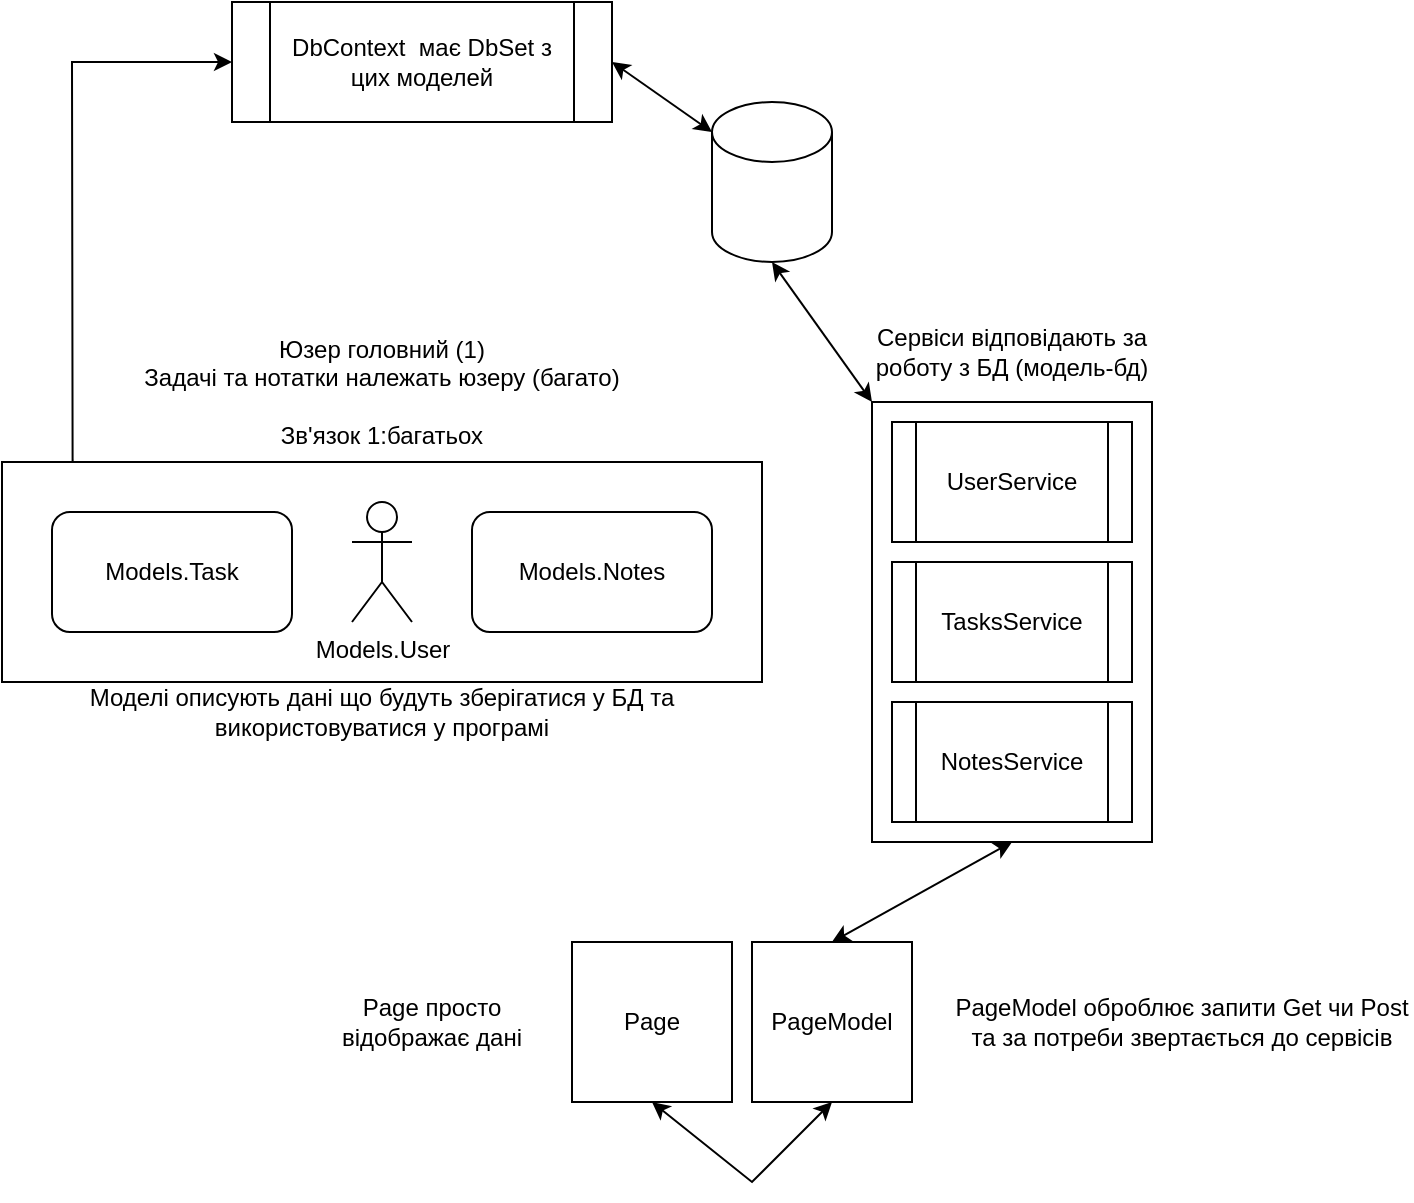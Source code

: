 <mxfile version="21.1.7" type="device">
  <diagram name="Сторінка-1" id="swwp-3di2CindniWJhl5">
    <mxGraphModel dx="1136" dy="1823" grid="1" gridSize="10" guides="1" tooltips="1" connect="1" arrows="1" fold="1" page="1" pageScale="1" pageWidth="827" pageHeight="1169" math="0" shadow="0">
      <root>
        <mxCell id="0" />
        <mxCell id="1" parent="0" />
        <mxCell id="kIK5xhCgO_ZRWYX-LJQb-4" value="Юзер головний (1)&lt;br&gt;Задачі та нотатки належать юзеру (багато)&lt;br&gt;&lt;br&gt;Зв&#39;язок 1:багатьох" style="text;html=1;strokeColor=none;fillColor=none;align=center;verticalAlign=middle;whiteSpace=wrap;rounded=0;" vertex="1" parent="1">
          <mxGeometry x="65" y="110" width="320" height="70" as="geometry" />
        </mxCell>
        <mxCell id="kIK5xhCgO_ZRWYX-LJQb-10" value="Моделі описують дані що будуть зберігатися у БД та використовуватися у програмі" style="text;html=1;strokeColor=none;fillColor=none;align=center;verticalAlign=middle;whiteSpace=wrap;rounded=0;" vertex="1" parent="1">
          <mxGeometry x="70" y="290" width="310" height="30" as="geometry" />
        </mxCell>
        <mxCell id="kIK5xhCgO_ZRWYX-LJQb-11" value="Сервіси відповідають за роботу з БД (модель-бд)" style="text;html=1;strokeColor=none;fillColor=none;align=center;verticalAlign=middle;whiteSpace=wrap;rounded=0;" vertex="1" parent="1">
          <mxGeometry x="470" y="110" width="140" height="30" as="geometry" />
        </mxCell>
        <mxCell id="kIK5xhCgO_ZRWYX-LJQb-12" value="" style="shape=cylinder3;whiteSpace=wrap;html=1;boundedLbl=1;backgroundOutline=1;size=15;" vertex="1" parent="1">
          <mxGeometry x="390" width="60" height="80" as="geometry" />
        </mxCell>
        <mxCell id="kIK5xhCgO_ZRWYX-LJQb-13" value="Page" style="whiteSpace=wrap;html=1;aspect=fixed;" vertex="1" parent="1">
          <mxGeometry x="320" y="420" width="80" height="80" as="geometry" />
        </mxCell>
        <mxCell id="kIK5xhCgO_ZRWYX-LJQb-14" value="PageModel" style="whiteSpace=wrap;html=1;aspect=fixed;" vertex="1" parent="1">
          <mxGeometry x="410" y="420" width="80" height="80" as="geometry" />
        </mxCell>
        <mxCell id="kIK5xhCgO_ZRWYX-LJQb-15" value="Page просто відображає дані" style="text;html=1;strokeColor=none;fillColor=none;align=center;verticalAlign=middle;whiteSpace=wrap;rounded=0;" vertex="1" parent="1">
          <mxGeometry x="190" y="445" width="120" height="30" as="geometry" />
        </mxCell>
        <mxCell id="kIK5xhCgO_ZRWYX-LJQb-16" value="PageModel оброблює запити Get чи Post та за потреби звертається до сервісів" style="text;html=1;strokeColor=none;fillColor=none;align=center;verticalAlign=middle;whiteSpace=wrap;rounded=0;" vertex="1" parent="1">
          <mxGeometry x="510" y="445" width="230" height="30" as="geometry" />
        </mxCell>
        <mxCell id="kIK5xhCgO_ZRWYX-LJQb-20" value="" style="endArrow=classic;startArrow=classic;html=1;rounded=0;entryX=0.5;entryY=1;entryDx=0;entryDy=0;exitX=0.5;exitY=1;exitDx=0;exitDy=0;" edge="1" parent="1" source="kIK5xhCgO_ZRWYX-LJQb-13" target="kIK5xhCgO_ZRWYX-LJQb-14">
          <mxGeometry width="50" height="50" relative="1" as="geometry">
            <mxPoint x="380" y="570" as="sourcePoint" />
            <mxPoint x="430" y="520" as="targetPoint" />
            <Array as="points">
              <mxPoint x="410" y="540" />
            </Array>
          </mxGeometry>
        </mxCell>
        <mxCell id="kIK5xhCgO_ZRWYX-LJQb-21" value="" style="endArrow=classic;startArrow=classic;html=1;rounded=0;exitX=0.5;exitY=0;exitDx=0;exitDy=0;entryX=0.5;entryY=1;entryDx=0;entryDy=0;" edge="1" parent="1" source="kIK5xhCgO_ZRWYX-LJQb-14" target="kIK5xhCgO_ZRWYX-LJQb-22">
          <mxGeometry width="50" height="50" relative="1" as="geometry">
            <mxPoint x="460" y="410" as="sourcePoint" />
            <mxPoint x="530" y="380" as="targetPoint" />
          </mxGeometry>
        </mxCell>
        <mxCell id="kIK5xhCgO_ZRWYX-LJQb-23" value="" style="group" vertex="1" connectable="0" parent="1">
          <mxGeometry x="470" y="150" width="140" height="220" as="geometry" />
        </mxCell>
        <mxCell id="kIK5xhCgO_ZRWYX-LJQb-22" value="" style="rounded=0;whiteSpace=wrap;html=1;" vertex="1" parent="kIK5xhCgO_ZRWYX-LJQb-23">
          <mxGeometry width="140" height="220" as="geometry" />
        </mxCell>
        <mxCell id="kIK5xhCgO_ZRWYX-LJQb-6" value="UserService" style="shape=process;whiteSpace=wrap;html=1;backgroundOutline=1;" vertex="1" parent="kIK5xhCgO_ZRWYX-LJQb-23">
          <mxGeometry x="10" y="10" width="120" height="60" as="geometry" />
        </mxCell>
        <mxCell id="kIK5xhCgO_ZRWYX-LJQb-7" value="NotesService" style="shape=process;whiteSpace=wrap;html=1;backgroundOutline=1;" vertex="1" parent="kIK5xhCgO_ZRWYX-LJQb-23">
          <mxGeometry x="10" y="150" width="120" height="60" as="geometry" />
        </mxCell>
        <mxCell id="kIK5xhCgO_ZRWYX-LJQb-8" value="TasksService" style="shape=process;whiteSpace=wrap;html=1;backgroundOutline=1;" vertex="1" parent="kIK5xhCgO_ZRWYX-LJQb-23">
          <mxGeometry x="10" y="80" width="120" height="60" as="geometry" />
        </mxCell>
        <mxCell id="kIK5xhCgO_ZRWYX-LJQb-25" value="" style="endArrow=classic;startArrow=classic;html=1;rounded=0;entryX=0.5;entryY=1;entryDx=0;entryDy=0;entryPerimeter=0;exitX=0;exitY=0;exitDx=0;exitDy=0;" edge="1" parent="1" source="kIK5xhCgO_ZRWYX-LJQb-22" target="kIK5xhCgO_ZRWYX-LJQb-12">
          <mxGeometry width="50" height="50" relative="1" as="geometry">
            <mxPoint x="395" y="160" as="sourcePoint" />
            <mxPoint x="445" y="110" as="targetPoint" />
          </mxGeometry>
        </mxCell>
        <mxCell id="kIK5xhCgO_ZRWYX-LJQb-29" value="" style="group" vertex="1" connectable="0" parent="1">
          <mxGeometry x="35" y="180" width="380" height="110" as="geometry" />
        </mxCell>
        <mxCell id="kIK5xhCgO_ZRWYX-LJQb-28" value="" style="rounded=0;whiteSpace=wrap;html=1;" vertex="1" parent="kIK5xhCgO_ZRWYX-LJQb-29">
          <mxGeometry width="380" height="110" as="geometry" />
        </mxCell>
        <mxCell id="kIK5xhCgO_ZRWYX-LJQb-1" value="Models.User" style="shape=umlActor;verticalLabelPosition=bottom;verticalAlign=top;html=1;outlineConnect=0;" vertex="1" parent="kIK5xhCgO_ZRWYX-LJQb-29">
          <mxGeometry x="175" y="20" width="30" height="60" as="geometry" />
        </mxCell>
        <mxCell id="kIK5xhCgO_ZRWYX-LJQb-2" value="Models.Task" style="rounded=1;whiteSpace=wrap;html=1;" vertex="1" parent="kIK5xhCgO_ZRWYX-LJQb-29">
          <mxGeometry x="25" y="25" width="120" height="60" as="geometry" />
        </mxCell>
        <mxCell id="kIK5xhCgO_ZRWYX-LJQb-3" value="Models.Notes" style="rounded=1;whiteSpace=wrap;html=1;" vertex="1" parent="kIK5xhCgO_ZRWYX-LJQb-29">
          <mxGeometry x="235" y="25" width="120" height="60" as="geometry" />
        </mxCell>
        <mxCell id="kIK5xhCgO_ZRWYX-LJQb-30" value="DbContext&amp;nbsp; має DbSet з цих моделей" style="shape=process;whiteSpace=wrap;html=1;backgroundOutline=1;" vertex="1" parent="1">
          <mxGeometry x="150" y="-50" width="190" height="60" as="geometry" />
        </mxCell>
        <mxCell id="kIK5xhCgO_ZRWYX-LJQb-34" style="edgeStyle=orthogonalEdgeStyle;rounded=0;orthogonalLoop=1;jettySize=auto;html=1;entryX=0;entryY=0.5;entryDx=0;entryDy=0;exitX=0.093;exitY=-0.011;exitDx=0;exitDy=0;exitPerimeter=0;" edge="1" parent="1" source="kIK5xhCgO_ZRWYX-LJQb-28" target="kIK5xhCgO_ZRWYX-LJQb-30">
          <mxGeometry relative="1" as="geometry">
            <mxPoint x="20" y="190" as="sourcePoint" />
            <mxPoint x="330" y="10" as="targetPoint" />
            <Array as="points">
              <mxPoint x="70" y="180" />
              <mxPoint x="70" y="180" />
              <mxPoint x="70" y="-20" />
            </Array>
          </mxGeometry>
        </mxCell>
        <mxCell id="kIK5xhCgO_ZRWYX-LJQb-36" value="" style="endArrow=classic;startArrow=classic;html=1;rounded=0;entryX=0;entryY=0;entryDx=0;entryDy=15;entryPerimeter=0;exitX=1;exitY=0.5;exitDx=0;exitDy=0;" edge="1" parent="1" source="kIK5xhCgO_ZRWYX-LJQb-30" target="kIK5xhCgO_ZRWYX-LJQb-12">
          <mxGeometry width="50" height="50" relative="1" as="geometry">
            <mxPoint x="350" as="sourcePoint" />
            <mxPoint x="400" y="-50" as="targetPoint" />
          </mxGeometry>
        </mxCell>
      </root>
    </mxGraphModel>
  </diagram>
</mxfile>
